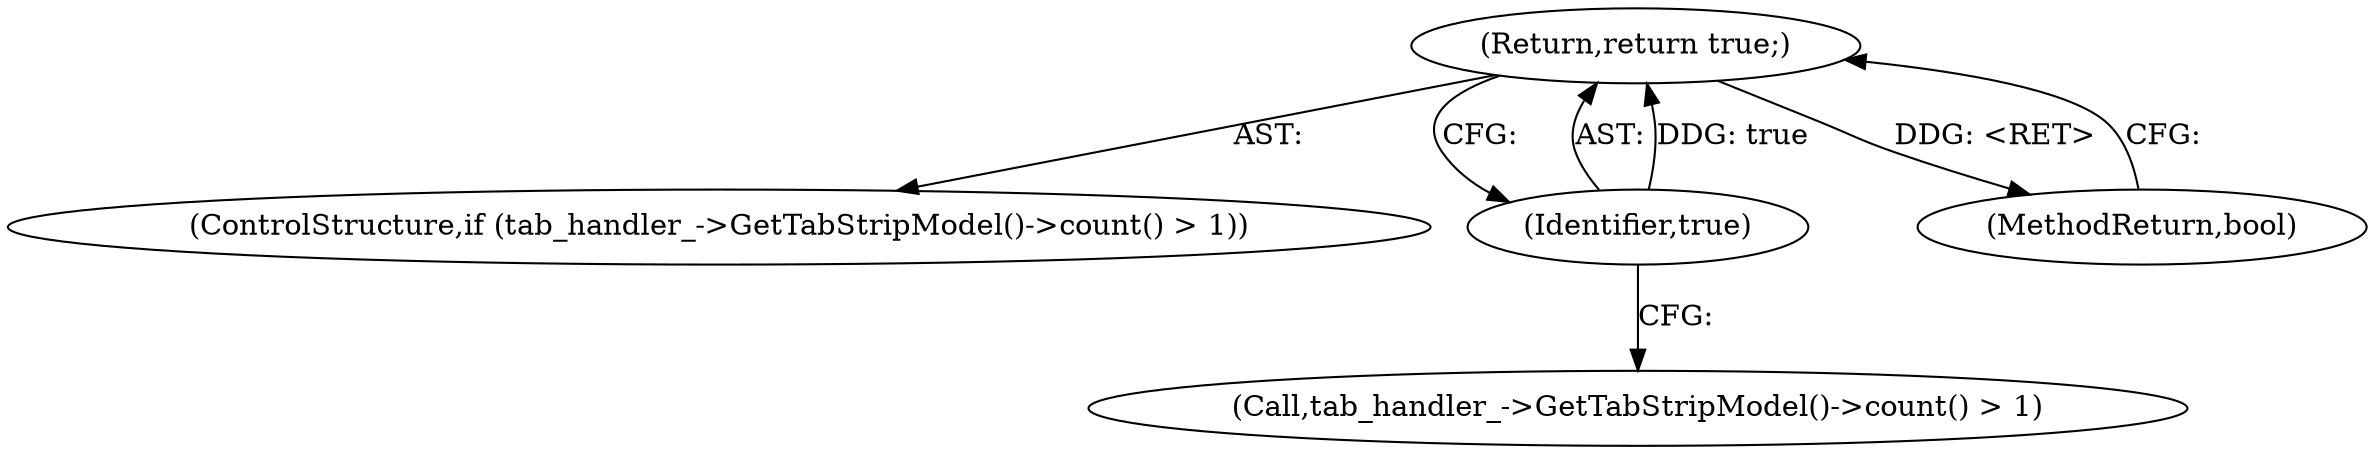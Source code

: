 digraph "1_Chrome_2db5a2048dfcacfe5ad4311c2b1e435c4c67febc_1@del" {
"1000112" [label="(Return,return true;)"];
"1000113" [label="(Identifier,true)"];
"1000108" [label="(ControlStructure,if (tab_handler_->GetTabStripModel()->count() > 1))"];
"1000113" [label="(Identifier,true)"];
"1000109" [label="(Call,tab_handler_->GetTabStripModel()->count() > 1)"];
"1000112" [label="(Return,return true;)"];
"1000116" [label="(MethodReturn,bool)"];
"1000112" -> "1000108"  [label="AST: "];
"1000112" -> "1000113"  [label="CFG: "];
"1000113" -> "1000112"  [label="AST: "];
"1000116" -> "1000112"  [label="CFG: "];
"1000112" -> "1000116"  [label="DDG: <RET>"];
"1000113" -> "1000112"  [label="DDG: true"];
"1000113" -> "1000109"  [label="CFG: "];
}
